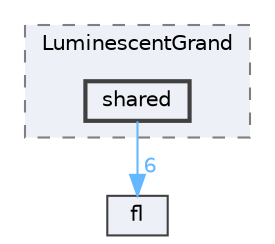 digraph "/home/runner/work/FastLED/FastLED/examples/LuminescentGrand/shared"
{
 // INTERACTIVE_SVG=YES
 // LATEX_PDF_SIZE
  bgcolor="transparent";
  edge [fontname=Helvetica,fontsize=10,labelfontname=Helvetica,labelfontsize=10];
  node [fontname=Helvetica,fontsize=10,shape=box,height=0.2,width=0.4];
  compound=true
  subgraph clusterdir_786f9dc3989cf40b3de9df2d18ba04d7 {
    graph [ bgcolor="#edf0f7", pencolor="grey50", label="LuminescentGrand", fontname=Helvetica,fontsize=10 style="filled,dashed", URL="dir_786f9dc3989cf40b3de9df2d18ba04d7.html",tooltip=""]
  dir_82c6f96b5a39b3aa6c2c41086d3f3d73 [label="shared", fillcolor="#edf0f7", color="grey25", style="filled,bold", URL="dir_82c6f96b5a39b3aa6c2c41086d3f3d73.html",tooltip=""];
  }
  dir_4d1829fa9bd13d7db71e765b2707b248 [label="fl", fillcolor="#edf0f7", color="grey25", style="filled", URL="dir_4d1829fa9bd13d7db71e765b2707b248.html",tooltip=""];
  dir_82c6f96b5a39b3aa6c2c41086d3f3d73->dir_4d1829fa9bd13d7db71e765b2707b248 [headlabel="6", labeldistance=1.5 headhref="dir_000081_000035.html" href="dir_000081_000035.html" color="steelblue1" fontcolor="steelblue1"];
}
